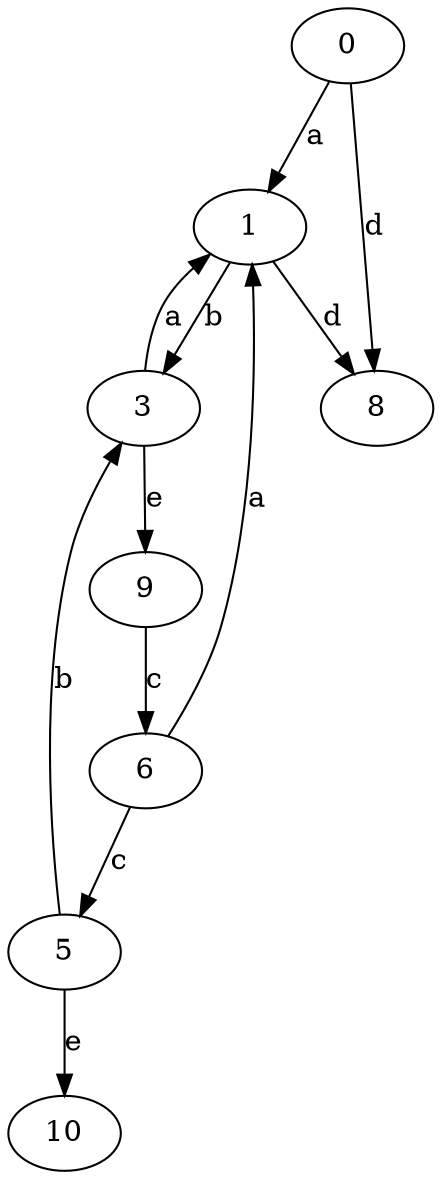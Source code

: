 strict digraph  {
0;
1;
3;
5;
6;
8;
9;
10;
0 -> 1  [label=a];
0 -> 8  [label=d];
1 -> 3  [label=b];
1 -> 8  [label=d];
3 -> 1  [label=a];
3 -> 9  [label=e];
5 -> 3  [label=b];
5 -> 10  [label=e];
6 -> 1  [label=a];
6 -> 5  [label=c];
9 -> 6  [label=c];
}
